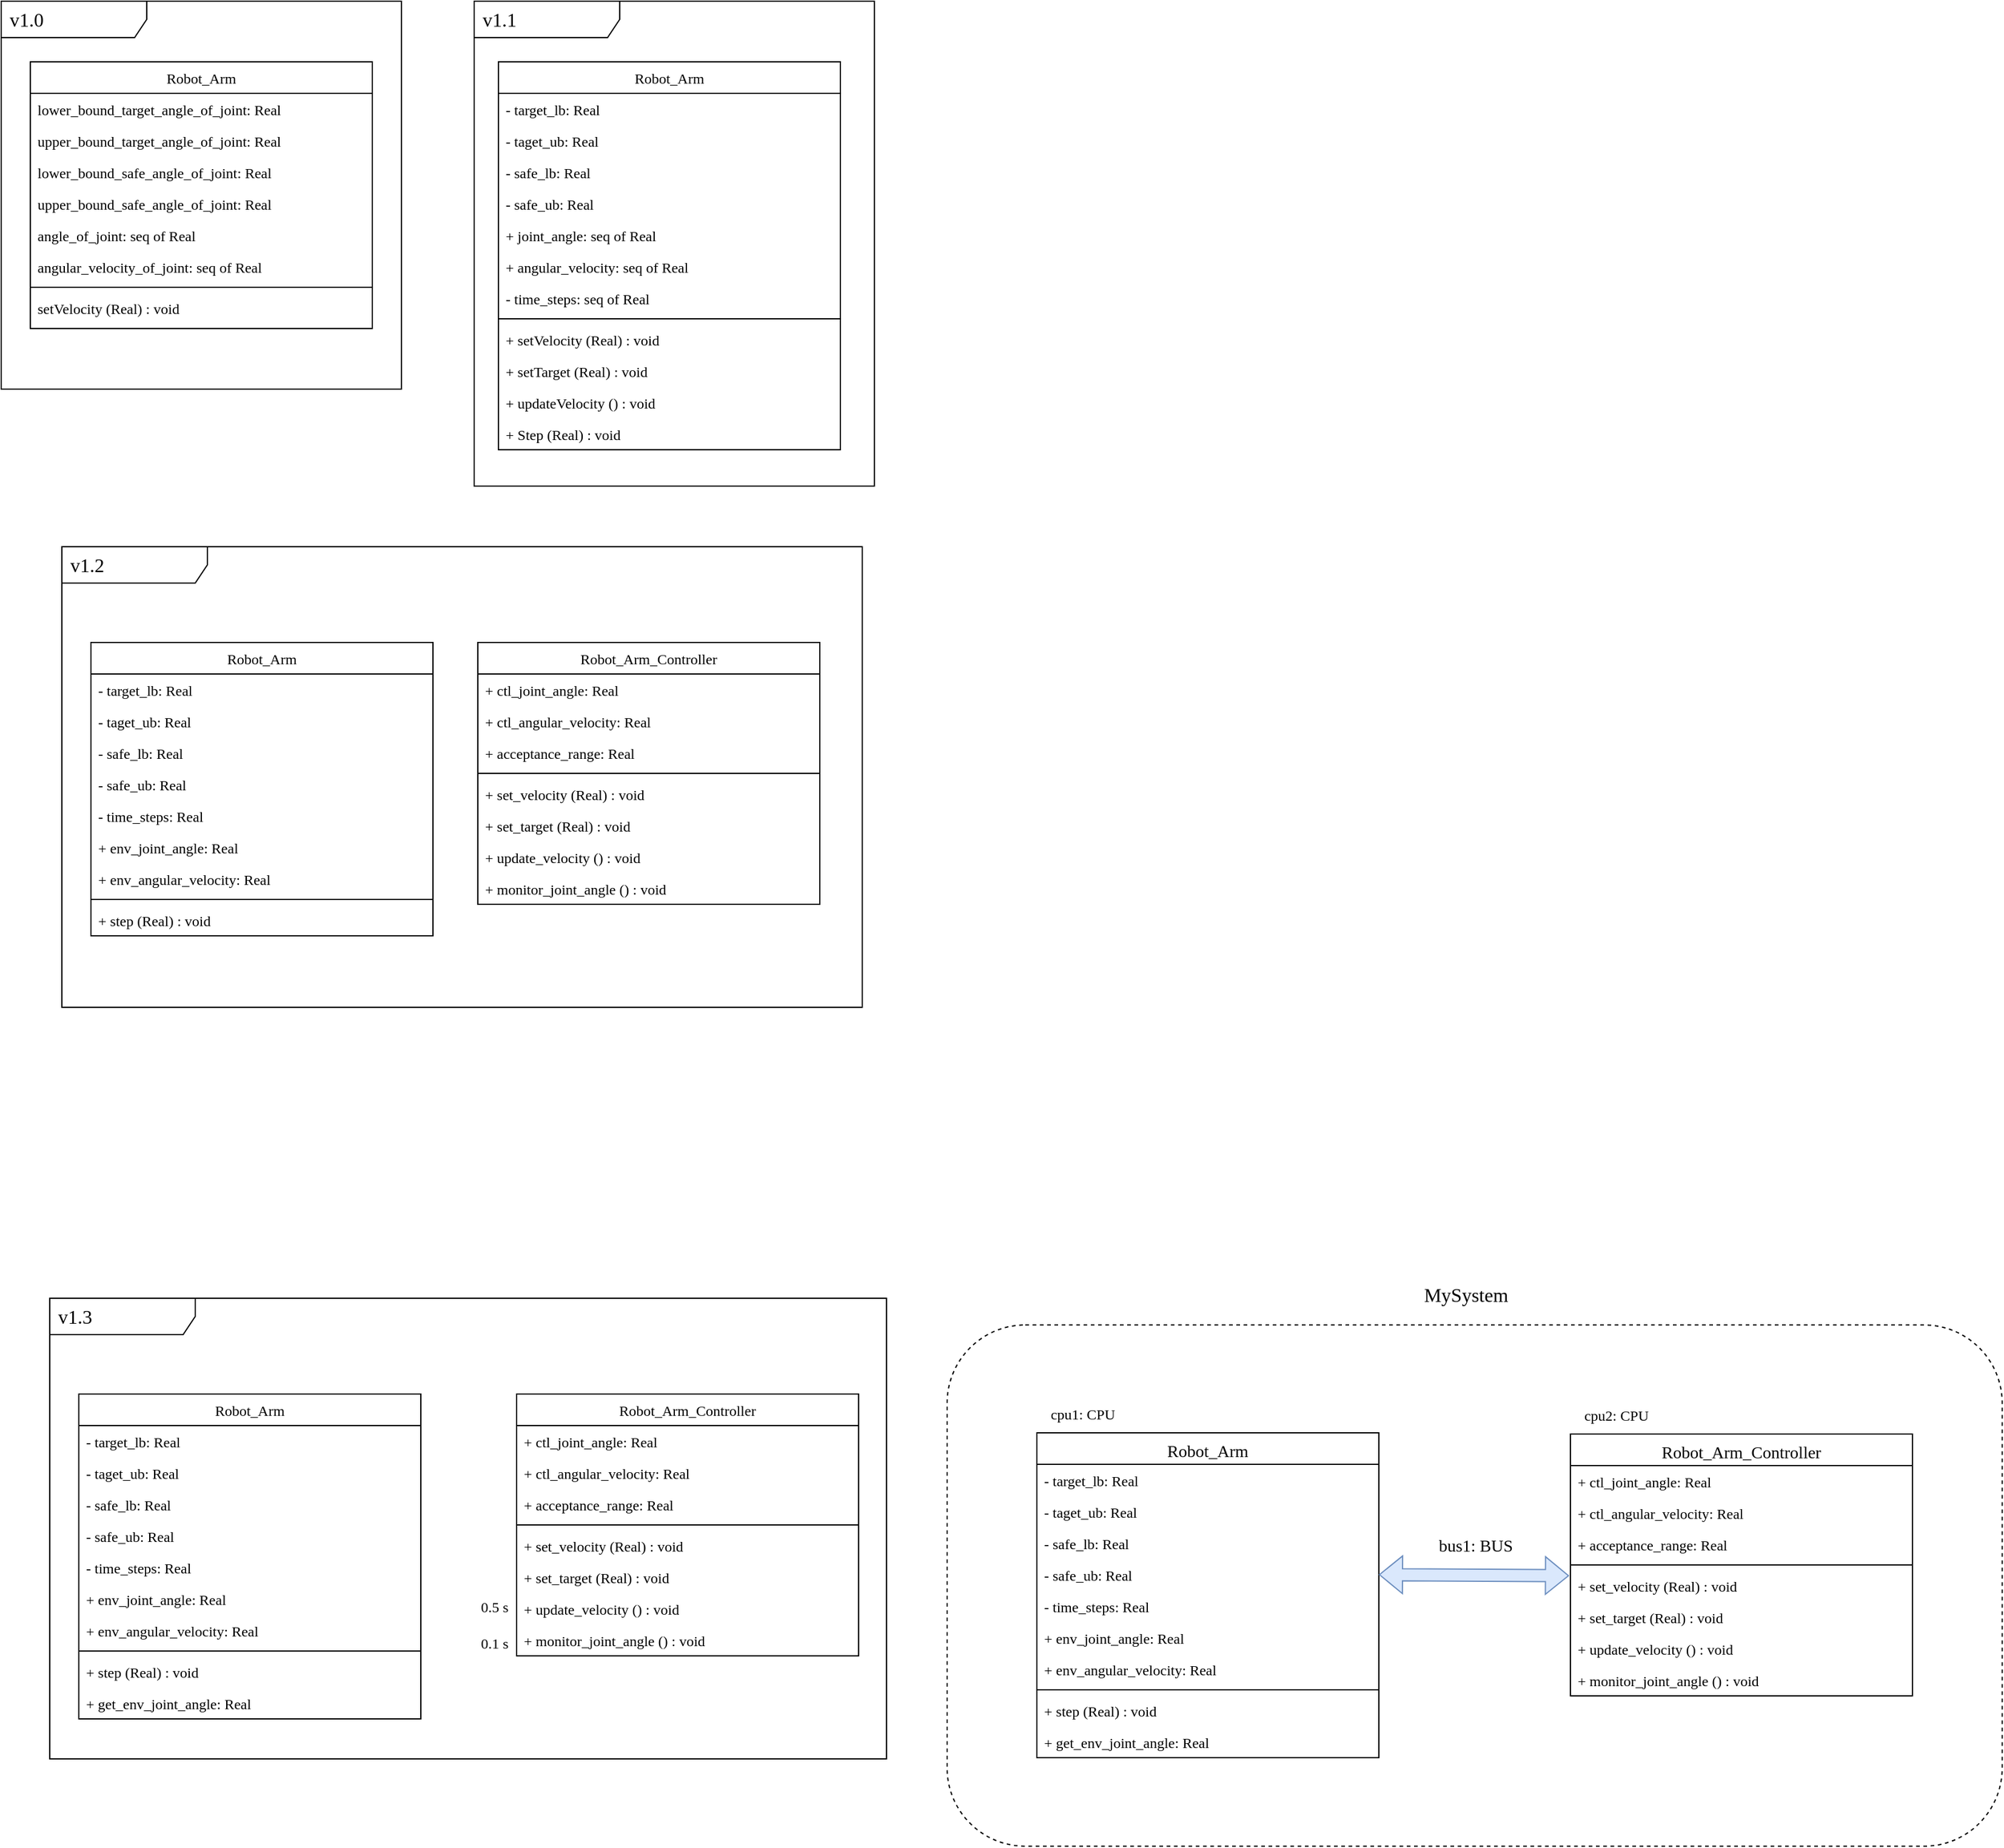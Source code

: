 <mxfile version="20.8.16" type="device"><diagram id="C5RBs43oDa-KdzZeNtuy" name="Page-1"><mxGraphModel dx="183" dy="691" grid="1" gridSize="10" guides="1" tooltips="1" connect="1" arrows="1" fold="1" page="1" pageScale="1" pageWidth="827" pageHeight="1169" math="0" shadow="0"><root><mxCell id="WIyWlLk6GJQsqaUBKTNV-0"/><mxCell id="WIyWlLk6GJQsqaUBKTNV-1" parent="WIyWlLk6GJQsqaUBKTNV-0"/><mxCell id="c0bst2LeJYolUk8y8Gml-44" value="" style="rounded=1;whiteSpace=wrap;html=1;fontFamily=Palatino Linotype;fontSize=14;dashed=1;fillColor=none;" parent="WIyWlLk6GJQsqaUBKTNV-1" vertex="1"><mxGeometry x="1640" y="1222" width="870" height="430" as="geometry"/></mxCell><mxCell id="RElx9caalktcFyC_VePA-46" value="v1.0" style="shape=umlFrame;whiteSpace=wrap;html=1;width=120;height=30;boundedLbl=1;verticalAlign=middle;align=left;spacingLeft=5;fontFamily=Palatino Linotype;fontSize=16;" parent="WIyWlLk6GJQsqaUBKTNV-1" vertex="1"><mxGeometry x="860" y="130" width="330" height="320" as="geometry"/></mxCell><mxCell id="zkfFHV4jXpPFQw0GAbJ--17" value="Robot_Arm" style="swimlane;fontStyle=0;align=center;verticalAlign=top;childLayout=stackLayout;horizontal=1;startSize=26;horizontalStack=0;resizeParent=1;resizeLast=0;collapsible=1;marginBottom=0;rounded=0;shadow=0;strokeWidth=1;fontFamily=Palatino Linotype;" parent="WIyWlLk6GJQsqaUBKTNV-1" vertex="1"><mxGeometry x="884" y="180" width="282" height="220" as="geometry"><mxRectangle x="550" y="140" width="160" height="26" as="alternateBounds"/></mxGeometry></mxCell><mxCell id="zkfFHV4jXpPFQw0GAbJ--18" value="lower_bound_target_angle_of_joint: Real" style="text;align=left;verticalAlign=top;spacingLeft=4;spacingRight=4;overflow=hidden;rotatable=0;points=[[0,0.5],[1,0.5]];portConstraint=eastwest;fontFamily=Palatino Linotype;" parent="zkfFHV4jXpPFQw0GAbJ--17" vertex="1"><mxGeometry y="26" width="282" height="26" as="geometry"/></mxCell><mxCell id="zkfFHV4jXpPFQw0GAbJ--19" value="upper_bound_target_angle_of_joint: Real" style="text;align=left;verticalAlign=top;spacingLeft=4;spacingRight=4;overflow=hidden;rotatable=0;points=[[0,0.5],[1,0.5]];portConstraint=eastwest;rounded=0;shadow=0;html=0;fontFamily=Palatino Linotype;" parent="zkfFHV4jXpPFQw0GAbJ--17" vertex="1"><mxGeometry y="52" width="282" height="26" as="geometry"/></mxCell><mxCell id="zkfFHV4jXpPFQw0GAbJ--20" value="lower_bound_safe_angle_of_joint: Real" style="text;align=left;verticalAlign=top;spacingLeft=4;spacingRight=4;overflow=hidden;rotatable=0;points=[[0,0.5],[1,0.5]];portConstraint=eastwest;rounded=0;shadow=0;html=0;fontFamily=Palatino Linotype;" parent="zkfFHV4jXpPFQw0GAbJ--17" vertex="1"><mxGeometry y="78" width="282" height="26" as="geometry"/></mxCell><mxCell id="zkfFHV4jXpPFQw0GAbJ--21" value="upper_bound_safe_angle_of_joint: Real" style="text;align=left;verticalAlign=top;spacingLeft=4;spacingRight=4;overflow=hidden;rotatable=0;points=[[0,0.5],[1,0.5]];portConstraint=eastwest;rounded=0;shadow=0;html=0;fontFamily=Palatino Linotype;" parent="zkfFHV4jXpPFQw0GAbJ--17" vertex="1"><mxGeometry y="104" width="282" height="26" as="geometry"/></mxCell><mxCell id="zkfFHV4jXpPFQw0GAbJ--25" value="angle_of_joint: seq of Real" style="text;align=left;verticalAlign=top;spacingLeft=4;spacingRight=4;overflow=hidden;rotatable=0;points=[[0,0.5],[1,0.5]];portConstraint=eastwest;fontFamily=Palatino Linotype;" parent="zkfFHV4jXpPFQw0GAbJ--17" vertex="1"><mxGeometry y="130" width="282" height="26" as="geometry"/></mxCell><mxCell id="zkfFHV4jXpPFQw0GAbJ--24" value="angular_velocity_of_joint: seq of Real" style="text;align=left;verticalAlign=top;spacingLeft=4;spacingRight=4;overflow=hidden;rotatable=0;points=[[0,0.5],[1,0.5]];portConstraint=eastwest;fontFamily=Palatino Linotype;" parent="zkfFHV4jXpPFQw0GAbJ--17" vertex="1"><mxGeometry y="156" width="282" height="26" as="geometry"/></mxCell><mxCell id="zkfFHV4jXpPFQw0GAbJ--23" value="" style="line;html=1;strokeWidth=1;align=left;verticalAlign=middle;spacingTop=-1;spacingLeft=3;spacingRight=3;rotatable=0;labelPosition=right;points=[];portConstraint=eastwest;fontFamily=Palatino Linotype;" parent="zkfFHV4jXpPFQw0GAbJ--17" vertex="1"><mxGeometry y="182" width="282" height="8" as="geometry"/></mxCell><mxCell id="ZaCipQbm4Dc7odF6x-sY-4" value="setVelocity (Real) : void" style="text;align=left;verticalAlign=top;spacingLeft=4;spacingRight=4;overflow=hidden;rotatable=0;points=[[0,0.5],[1,0.5]];portConstraint=eastwest;fontFamily=Palatino Linotype;" parent="zkfFHV4jXpPFQw0GAbJ--17" vertex="1"><mxGeometry y="190" width="282" height="26" as="geometry"/></mxCell><mxCell id="RElx9caalktcFyC_VePA-1" value="Robot_Arm" style="swimlane;fontStyle=0;align=center;verticalAlign=top;childLayout=stackLayout;horizontal=1;startSize=26;horizontalStack=0;resizeParent=1;resizeLast=0;collapsible=1;marginBottom=0;rounded=0;shadow=0;strokeWidth=1;fontFamily=Palatino Linotype;" parent="WIyWlLk6GJQsqaUBKTNV-1" vertex="1"><mxGeometry x="1270" y="180" width="282" height="320" as="geometry"><mxRectangle x="550" y="140" width="160" height="26" as="alternateBounds"/></mxGeometry></mxCell><mxCell id="RElx9caalktcFyC_VePA-2" value="- target_lb: Real" style="text;align=left;verticalAlign=top;spacingLeft=4;spacingRight=4;overflow=hidden;rotatable=0;points=[[0,0.5],[1,0.5]];portConstraint=eastwest;fontFamily=Palatino Linotype;" parent="RElx9caalktcFyC_VePA-1" vertex="1"><mxGeometry y="26" width="282" height="26" as="geometry"/></mxCell><mxCell id="RElx9caalktcFyC_VePA-3" value="- taget_ub: Real" style="text;align=left;verticalAlign=top;spacingLeft=4;spacingRight=4;overflow=hidden;rotatable=0;points=[[0,0.5],[1,0.5]];portConstraint=eastwest;rounded=0;shadow=0;html=0;fontFamily=Palatino Linotype;" parent="RElx9caalktcFyC_VePA-1" vertex="1"><mxGeometry y="52" width="282" height="26" as="geometry"/></mxCell><mxCell id="RElx9caalktcFyC_VePA-4" value="- safe_lb: Real" style="text;align=left;verticalAlign=top;spacingLeft=4;spacingRight=4;overflow=hidden;rotatable=0;points=[[0,0.5],[1,0.5]];portConstraint=eastwest;rounded=0;shadow=0;html=0;fontFamily=Palatino Linotype;" parent="RElx9caalktcFyC_VePA-1" vertex="1"><mxGeometry y="78" width="282" height="26" as="geometry"/></mxCell><mxCell id="RElx9caalktcFyC_VePA-5" value="- safe_ub: Real" style="text;align=left;verticalAlign=top;spacingLeft=4;spacingRight=4;overflow=hidden;rotatable=0;points=[[0,0.5],[1,0.5]];portConstraint=eastwest;rounded=0;shadow=0;html=0;fontFamily=Palatino Linotype;" parent="RElx9caalktcFyC_VePA-1" vertex="1"><mxGeometry y="104" width="282" height="26" as="geometry"/></mxCell><mxCell id="RElx9caalktcFyC_VePA-6" value="+ joint_angle: seq of Real" style="text;align=left;verticalAlign=top;spacingLeft=4;spacingRight=4;overflow=hidden;rotatable=0;points=[[0,0.5],[1,0.5]];portConstraint=eastwest;fontFamily=Palatino Linotype;" parent="RElx9caalktcFyC_VePA-1" vertex="1"><mxGeometry y="130" width="282" height="26" as="geometry"/></mxCell><mxCell id="RElx9caalktcFyC_VePA-7" value="+ angular_velocity: seq of Real" style="text;align=left;verticalAlign=top;spacingLeft=4;spacingRight=4;overflow=hidden;rotatable=0;points=[[0,0.5],[1,0.5]];portConstraint=eastwest;fontFamily=Palatino Linotype;" parent="RElx9caalktcFyC_VePA-1" vertex="1"><mxGeometry y="156" width="282" height="26" as="geometry"/></mxCell><mxCell id="RElx9caalktcFyC_VePA-10" value="- time_steps: seq of Real" style="text;align=left;verticalAlign=top;spacingLeft=4;spacingRight=4;overflow=hidden;rotatable=0;points=[[0,0.5],[1,0.5]];portConstraint=eastwest;fontFamily=Palatino Linotype;" parent="RElx9caalktcFyC_VePA-1" vertex="1"><mxGeometry y="182" width="282" height="26" as="geometry"/></mxCell><mxCell id="RElx9caalktcFyC_VePA-8" value="" style="line;html=1;strokeWidth=1;align=left;verticalAlign=middle;spacingTop=-1;spacingLeft=3;spacingRight=3;rotatable=0;labelPosition=right;points=[];portConstraint=eastwest;fontFamily=Palatino Linotype;" parent="RElx9caalktcFyC_VePA-1" vertex="1"><mxGeometry y="208" width="282" height="8" as="geometry"/></mxCell><mxCell id="RElx9caalktcFyC_VePA-9" value="+ setVelocity (Real) : void" style="text;align=left;verticalAlign=top;spacingLeft=4;spacingRight=4;overflow=hidden;rotatable=0;points=[[0,0.5],[1,0.5]];portConstraint=eastwest;fontFamily=Palatino Linotype;" parent="RElx9caalktcFyC_VePA-1" vertex="1"><mxGeometry y="216" width="282" height="26" as="geometry"/></mxCell><mxCell id="RElx9caalktcFyC_VePA-14" value="+ setTarget (Real) : void" style="text;align=left;verticalAlign=top;spacingLeft=4;spacingRight=4;overflow=hidden;rotatable=0;points=[[0,0.5],[1,0.5]];portConstraint=eastwest;fontFamily=Palatino Linotype;" parent="RElx9caalktcFyC_VePA-1" vertex="1"><mxGeometry y="242" width="282" height="26" as="geometry"/></mxCell><mxCell id="RElx9caalktcFyC_VePA-15" value="+ updateVelocity () : void" style="text;align=left;verticalAlign=top;spacingLeft=4;spacingRight=4;overflow=hidden;rotatable=0;points=[[0,0.5],[1,0.5]];portConstraint=eastwest;fontFamily=Palatino Linotype;" parent="RElx9caalktcFyC_VePA-1" vertex="1"><mxGeometry y="268" width="282" height="26" as="geometry"/></mxCell><mxCell id="RElx9caalktcFyC_VePA-16" value="+ Step (Real) : void" style="text;align=left;verticalAlign=top;spacingLeft=4;spacingRight=4;overflow=hidden;rotatable=0;points=[[0,0.5],[1,0.5]];portConstraint=eastwest;fontFamily=Palatino Linotype;" parent="RElx9caalktcFyC_VePA-1" vertex="1"><mxGeometry y="294" width="282" height="26" as="geometry"/></mxCell><mxCell id="RElx9caalktcFyC_VePA-47" value="v1.1" style="shape=umlFrame;whiteSpace=wrap;html=1;width=120;height=30;boundedLbl=1;verticalAlign=middle;align=left;spacingLeft=5;fontFamily=Palatino Linotype;fontSize=16;" parent="WIyWlLk6GJQsqaUBKTNV-1" vertex="1"><mxGeometry x="1250" y="130" width="330" height="400" as="geometry"/></mxCell><mxCell id="iP-QtjznAdAB7sDWkqHv-0" value="v1.2" style="shape=umlFrame;whiteSpace=wrap;html=1;width=120;height=30;boundedLbl=1;verticalAlign=middle;align=left;spacingLeft=5;fontFamily=Palatino Linotype;fontSize=16;" parent="WIyWlLk6GJQsqaUBKTNV-1" vertex="1"><mxGeometry x="910" y="580" width="660" height="380" as="geometry"/></mxCell><mxCell id="iP-QtjznAdAB7sDWkqHv-1" value="Robot_Arm" style="swimlane;fontStyle=0;align=center;verticalAlign=top;childLayout=stackLayout;horizontal=1;startSize=26;horizontalStack=0;resizeParent=1;resizeLast=0;collapsible=1;marginBottom=0;rounded=0;shadow=0;strokeWidth=1;fontFamily=Palatino Linotype;" parent="WIyWlLk6GJQsqaUBKTNV-1" vertex="1"><mxGeometry x="934" y="659" width="282" height="242" as="geometry"><mxRectangle x="550" y="140" width="160" height="26" as="alternateBounds"/></mxGeometry></mxCell><mxCell id="iP-QtjznAdAB7sDWkqHv-2" value="- target_lb: Real" style="text;align=left;verticalAlign=top;spacingLeft=4;spacingRight=4;overflow=hidden;rotatable=0;points=[[0,0.5],[1,0.5]];portConstraint=eastwest;fontFamily=Palatino Linotype;" parent="iP-QtjznAdAB7sDWkqHv-1" vertex="1"><mxGeometry y="26" width="282" height="26" as="geometry"/></mxCell><mxCell id="iP-QtjznAdAB7sDWkqHv-3" value="- taget_ub: Real" style="text;align=left;verticalAlign=top;spacingLeft=4;spacingRight=4;overflow=hidden;rotatable=0;points=[[0,0.5],[1,0.5]];portConstraint=eastwest;rounded=0;shadow=0;html=0;fontFamily=Palatino Linotype;" parent="iP-QtjznAdAB7sDWkqHv-1" vertex="1"><mxGeometry y="52" width="282" height="26" as="geometry"/></mxCell><mxCell id="iP-QtjznAdAB7sDWkqHv-4" value="- safe_lb: Real" style="text;align=left;verticalAlign=top;spacingLeft=4;spacingRight=4;overflow=hidden;rotatable=0;points=[[0,0.5],[1,0.5]];portConstraint=eastwest;rounded=0;shadow=0;html=0;fontFamily=Palatino Linotype;" parent="iP-QtjznAdAB7sDWkqHv-1" vertex="1"><mxGeometry y="78" width="282" height="26" as="geometry"/></mxCell><mxCell id="iP-QtjznAdAB7sDWkqHv-5" value="- safe_ub: Real" style="text;align=left;verticalAlign=top;spacingLeft=4;spacingRight=4;overflow=hidden;rotatable=0;points=[[0,0.5],[1,0.5]];portConstraint=eastwest;rounded=0;shadow=0;html=0;fontFamily=Palatino Linotype;" parent="iP-QtjznAdAB7sDWkqHv-1" vertex="1"><mxGeometry y="104" width="282" height="26" as="geometry"/></mxCell><mxCell id="iP-QtjznAdAB7sDWkqHv-6" value="- time_steps: Real" style="text;align=left;verticalAlign=top;spacingLeft=4;spacingRight=4;overflow=hidden;rotatable=0;points=[[0,0.5],[1,0.5]];portConstraint=eastwest;fontFamily=Palatino Linotype;" parent="iP-QtjznAdAB7sDWkqHv-1" vertex="1"><mxGeometry y="130" width="282" height="26" as="geometry"/></mxCell><mxCell id="iP-QtjznAdAB7sDWkqHv-7" value="+ env_joint_angle: Real" style="text;align=left;verticalAlign=top;spacingLeft=4;spacingRight=4;overflow=hidden;rotatable=0;points=[[0,0.5],[1,0.5]];portConstraint=eastwest;fontFamily=Palatino Linotype;" parent="iP-QtjznAdAB7sDWkqHv-1" vertex="1"><mxGeometry y="156" width="282" height="26" as="geometry"/></mxCell><mxCell id="iP-QtjznAdAB7sDWkqHv-8" value="+ env_angular_velocity: Real" style="text;align=left;verticalAlign=top;spacingLeft=4;spacingRight=4;overflow=hidden;rotatable=0;points=[[0,0.5],[1,0.5]];portConstraint=eastwest;fontFamily=Palatino Linotype;" parent="iP-QtjznAdAB7sDWkqHv-1" vertex="1"><mxGeometry y="182" width="282" height="26" as="geometry"/></mxCell><mxCell id="iP-QtjznAdAB7sDWkqHv-9" value="" style="line;html=1;strokeWidth=1;align=left;verticalAlign=middle;spacingTop=-1;spacingLeft=3;spacingRight=3;rotatable=0;labelPosition=right;points=[];portConstraint=eastwest;fontFamily=Palatino Linotype;" parent="iP-QtjznAdAB7sDWkqHv-1" vertex="1"><mxGeometry y="208" width="282" height="8" as="geometry"/></mxCell><mxCell id="iP-QtjznAdAB7sDWkqHv-10" value="+ step (Real) : void" style="text;align=left;verticalAlign=top;spacingLeft=4;spacingRight=4;overflow=hidden;rotatable=0;points=[[0,0.5],[1,0.5]];portConstraint=eastwest;fontFamily=Palatino Linotype;" parent="iP-QtjznAdAB7sDWkqHv-1" vertex="1"><mxGeometry y="216" width="282" height="26" as="geometry"/></mxCell><mxCell id="iP-QtjznAdAB7sDWkqHv-11" value="Robot_Arm_Controller" style="swimlane;fontStyle=0;align=center;verticalAlign=top;childLayout=stackLayout;horizontal=1;startSize=26;horizontalStack=0;resizeParent=1;resizeLast=0;collapsible=1;marginBottom=0;rounded=0;shadow=0;strokeWidth=1;fontFamily=Palatino Linotype;" parent="WIyWlLk6GJQsqaUBKTNV-1" vertex="1"><mxGeometry x="1253" y="659" width="282" height="216" as="geometry"><mxRectangle x="550" y="140" width="160" height="26" as="alternateBounds"/></mxGeometry></mxCell><mxCell id="iP-QtjznAdAB7sDWkqHv-12" value="+ ctl_joint_angle: Real" style="text;align=left;verticalAlign=top;spacingLeft=4;spacingRight=4;overflow=hidden;rotatable=0;points=[[0,0.5],[1,0.5]];portConstraint=eastwest;fontFamily=Palatino Linotype;" parent="iP-QtjznAdAB7sDWkqHv-11" vertex="1"><mxGeometry y="26" width="282" height="26" as="geometry"/></mxCell><mxCell id="iP-QtjznAdAB7sDWkqHv-13" value="+ ctl_angular_velocity: Real" style="text;align=left;verticalAlign=top;spacingLeft=4;spacingRight=4;overflow=hidden;rotatable=0;points=[[0,0.5],[1,0.5]];portConstraint=eastwest;fontFamily=Palatino Linotype;" parent="iP-QtjznAdAB7sDWkqHv-11" vertex="1"><mxGeometry y="52" width="282" height="26" as="geometry"/></mxCell><mxCell id="iP-QtjznAdAB7sDWkqHv-19" value="+ acceptance_range: Real" style="text;align=left;verticalAlign=top;spacingLeft=4;spacingRight=4;overflow=hidden;rotatable=0;points=[[0,0.5],[1,0.5]];portConstraint=eastwest;fontFamily=Palatino Linotype;" parent="iP-QtjznAdAB7sDWkqHv-11" vertex="1"><mxGeometry y="78" width="282" height="26" as="geometry"/></mxCell><mxCell id="iP-QtjznAdAB7sDWkqHv-14" value="" style="line;html=1;strokeWidth=1;align=left;verticalAlign=middle;spacingTop=-1;spacingLeft=3;spacingRight=3;rotatable=0;labelPosition=right;points=[];portConstraint=eastwest;fontFamily=Palatino Linotype;" parent="iP-QtjznAdAB7sDWkqHv-11" vertex="1"><mxGeometry y="104" width="282" height="8" as="geometry"/></mxCell><mxCell id="iP-QtjznAdAB7sDWkqHv-15" value="+ set_velocity (Real) : void" style="text;align=left;verticalAlign=top;spacingLeft=4;spacingRight=4;overflow=hidden;rotatable=0;points=[[0,0.5],[1,0.5]];portConstraint=eastwest;fontFamily=Palatino Linotype;" parent="iP-QtjznAdAB7sDWkqHv-11" vertex="1"><mxGeometry y="112" width="282" height="26" as="geometry"/></mxCell><mxCell id="iP-QtjznAdAB7sDWkqHv-16" value="+ set_target (Real) : void" style="text;align=left;verticalAlign=top;spacingLeft=4;spacingRight=4;overflow=hidden;rotatable=0;points=[[0,0.5],[1,0.5]];portConstraint=eastwest;fontFamily=Palatino Linotype;" parent="iP-QtjznAdAB7sDWkqHv-11" vertex="1"><mxGeometry y="138" width="282" height="26" as="geometry"/></mxCell><mxCell id="iP-QtjznAdAB7sDWkqHv-17" value="+ update_velocity () : void" style="text;align=left;verticalAlign=top;spacingLeft=4;spacingRight=4;overflow=hidden;rotatable=0;points=[[0,0.5],[1,0.5]];portConstraint=eastwest;fontFamily=Palatino Linotype;" parent="iP-QtjznAdAB7sDWkqHv-11" vertex="1"><mxGeometry y="164" width="282" height="26" as="geometry"/></mxCell><mxCell id="iP-QtjznAdAB7sDWkqHv-18" value="+ monitor_joint_angle () : void" style="text;align=left;verticalAlign=top;spacingLeft=4;spacingRight=4;overflow=hidden;rotatable=0;points=[[0,0.5],[1,0.5]];portConstraint=eastwest;fontFamily=Palatino Linotype;" parent="iP-QtjznAdAB7sDWkqHv-11" vertex="1"><mxGeometry y="190" width="282" height="26" as="geometry"/></mxCell><mxCell id="c0bst2LeJYolUk8y8Gml-0" value="v1.3" style="shape=umlFrame;whiteSpace=wrap;html=1;width=120;height=30;boundedLbl=1;verticalAlign=middle;align=left;spacingLeft=5;fontFamily=Palatino Linotype;fontSize=16;" parent="WIyWlLk6GJQsqaUBKTNV-1" vertex="1"><mxGeometry x="900" y="1200" width="690" height="380" as="geometry"/></mxCell><mxCell id="c0bst2LeJYolUk8y8Gml-1" value="Robot_Arm" style="swimlane;fontStyle=0;align=center;verticalAlign=top;childLayout=stackLayout;horizontal=1;startSize=26;horizontalStack=0;resizeParent=1;resizeLast=0;collapsible=1;marginBottom=0;rounded=0;shadow=0;strokeWidth=1;fontFamily=Palatino Linotype;" parent="WIyWlLk6GJQsqaUBKTNV-1" vertex="1"><mxGeometry x="924" y="1279" width="282" height="268" as="geometry"><mxRectangle x="550" y="140" width="160" height="26" as="alternateBounds"/></mxGeometry></mxCell><mxCell id="c0bst2LeJYolUk8y8Gml-2" value="- target_lb: Real" style="text;align=left;verticalAlign=top;spacingLeft=4;spacingRight=4;overflow=hidden;rotatable=0;points=[[0,0.5],[1,0.5]];portConstraint=eastwest;fontFamily=Palatino Linotype;" parent="c0bst2LeJYolUk8y8Gml-1" vertex="1"><mxGeometry y="26" width="282" height="26" as="geometry"/></mxCell><mxCell id="c0bst2LeJYolUk8y8Gml-3" value="- taget_ub: Real" style="text;align=left;verticalAlign=top;spacingLeft=4;spacingRight=4;overflow=hidden;rotatable=0;points=[[0,0.5],[1,0.5]];portConstraint=eastwest;rounded=0;shadow=0;html=0;fontFamily=Palatino Linotype;" parent="c0bst2LeJYolUk8y8Gml-1" vertex="1"><mxGeometry y="52" width="282" height="26" as="geometry"/></mxCell><mxCell id="c0bst2LeJYolUk8y8Gml-4" value="- safe_lb: Real" style="text;align=left;verticalAlign=top;spacingLeft=4;spacingRight=4;overflow=hidden;rotatable=0;points=[[0,0.5],[1,0.5]];portConstraint=eastwest;rounded=0;shadow=0;html=0;fontFamily=Palatino Linotype;" parent="c0bst2LeJYolUk8y8Gml-1" vertex="1"><mxGeometry y="78" width="282" height="26" as="geometry"/></mxCell><mxCell id="c0bst2LeJYolUk8y8Gml-5" value="- safe_ub: Real" style="text;align=left;verticalAlign=top;spacingLeft=4;spacingRight=4;overflow=hidden;rotatable=0;points=[[0,0.5],[1,0.5]];portConstraint=eastwest;rounded=0;shadow=0;html=0;fontFamily=Palatino Linotype;" parent="c0bst2LeJYolUk8y8Gml-1" vertex="1"><mxGeometry y="104" width="282" height="26" as="geometry"/></mxCell><mxCell id="c0bst2LeJYolUk8y8Gml-6" value="- time_steps: Real" style="text;align=left;verticalAlign=top;spacingLeft=4;spacingRight=4;overflow=hidden;rotatable=0;points=[[0,0.5],[1,0.5]];portConstraint=eastwest;fontFamily=Palatino Linotype;" parent="c0bst2LeJYolUk8y8Gml-1" vertex="1"><mxGeometry y="130" width="282" height="26" as="geometry"/></mxCell><mxCell id="c0bst2LeJYolUk8y8Gml-7" value="+ env_joint_angle: Real" style="text;align=left;verticalAlign=top;spacingLeft=4;spacingRight=4;overflow=hidden;rotatable=0;points=[[0,0.5],[1,0.5]];portConstraint=eastwest;fontFamily=Palatino Linotype;" parent="c0bst2LeJYolUk8y8Gml-1" vertex="1"><mxGeometry y="156" width="282" height="26" as="geometry"/></mxCell><mxCell id="c0bst2LeJYolUk8y8Gml-8" value="+ env_angular_velocity: Real" style="text;align=left;verticalAlign=top;spacingLeft=4;spacingRight=4;overflow=hidden;rotatable=0;points=[[0,0.5],[1,0.5]];portConstraint=eastwest;fontFamily=Palatino Linotype;" parent="c0bst2LeJYolUk8y8Gml-1" vertex="1"><mxGeometry y="182" width="282" height="26" as="geometry"/></mxCell><mxCell id="c0bst2LeJYolUk8y8Gml-9" value="" style="line;html=1;strokeWidth=1;align=left;verticalAlign=middle;spacingTop=-1;spacingLeft=3;spacingRight=3;rotatable=0;labelPosition=right;points=[];portConstraint=eastwest;fontFamily=Palatino Linotype;" parent="c0bst2LeJYolUk8y8Gml-1" vertex="1"><mxGeometry y="208" width="282" height="8" as="geometry"/></mxCell><mxCell id="c0bst2LeJYolUk8y8Gml-10" value="+ step (Real) : void" style="text;align=left;verticalAlign=top;spacingLeft=4;spacingRight=4;overflow=hidden;rotatable=0;points=[[0,0.5],[1,0.5]];portConstraint=eastwest;fontFamily=Palatino Linotype;" parent="c0bst2LeJYolUk8y8Gml-1" vertex="1"><mxGeometry y="216" width="282" height="26" as="geometry"/></mxCell><mxCell id="c0bst2LeJYolUk8y8Gml-20" value="+ get_env_joint_angle: Real" style="text;align=left;verticalAlign=top;spacingLeft=4;spacingRight=4;overflow=hidden;rotatable=0;points=[[0,0.5],[1,0.5]];portConstraint=eastwest;fontFamily=Palatino Linotype;" parent="c0bst2LeJYolUk8y8Gml-1" vertex="1"><mxGeometry y="242" width="282" height="26" as="geometry"/></mxCell><mxCell id="c0bst2LeJYolUk8y8Gml-45" value="" style="group" parent="WIyWlLk6GJQsqaUBKTNV-1" vertex="1" connectable="0"><mxGeometry x="2154" y="1282" width="282" height="246" as="geometry"/></mxCell><mxCell id="c0bst2LeJYolUk8y8Gml-33" value="Robot_Arm_Controller" style="swimlane;fontStyle=0;align=center;verticalAlign=top;childLayout=stackLayout;horizontal=1;startSize=26;horizontalStack=0;resizeParent=1;resizeLast=0;collapsible=1;marginBottom=0;rounded=0;shadow=0;strokeWidth=1;fontFamily=Palatino Linotype;fontSize=14;" parent="c0bst2LeJYolUk8y8Gml-45" vertex="1"><mxGeometry y="30" width="282" height="216" as="geometry"><mxRectangle x="550" y="140" width="160" height="26" as="alternateBounds"/></mxGeometry></mxCell><mxCell id="c0bst2LeJYolUk8y8Gml-34" value="+ ctl_joint_angle: Real" style="text;align=left;verticalAlign=top;spacingLeft=4;spacingRight=4;overflow=hidden;rotatable=0;points=[[0,0.5],[1,0.5]];portConstraint=eastwest;fontFamily=Palatino Linotype;" parent="c0bst2LeJYolUk8y8Gml-33" vertex="1"><mxGeometry y="26" width="282" height="26" as="geometry"/></mxCell><mxCell id="c0bst2LeJYolUk8y8Gml-35" value="+ ctl_angular_velocity: Real" style="text;align=left;verticalAlign=top;spacingLeft=4;spacingRight=4;overflow=hidden;rotatable=0;points=[[0,0.5],[1,0.5]];portConstraint=eastwest;fontFamily=Palatino Linotype;" parent="c0bst2LeJYolUk8y8Gml-33" vertex="1"><mxGeometry y="52" width="282" height="26" as="geometry"/></mxCell><mxCell id="c0bst2LeJYolUk8y8Gml-36" value="+ acceptance_range: Real" style="text;align=left;verticalAlign=top;spacingLeft=4;spacingRight=4;overflow=hidden;rotatable=0;points=[[0,0.5],[1,0.5]];portConstraint=eastwest;fontFamily=Palatino Linotype;" parent="c0bst2LeJYolUk8y8Gml-33" vertex="1"><mxGeometry y="78" width="282" height="26" as="geometry"/></mxCell><mxCell id="c0bst2LeJYolUk8y8Gml-37" value="" style="line;html=1;strokeWidth=1;align=left;verticalAlign=middle;spacingTop=-1;spacingLeft=3;spacingRight=3;rotatable=0;labelPosition=right;points=[];portConstraint=eastwest;fontFamily=Palatino Linotype;" parent="c0bst2LeJYolUk8y8Gml-33" vertex="1"><mxGeometry y="104" width="282" height="8" as="geometry"/></mxCell><mxCell id="c0bst2LeJYolUk8y8Gml-38" value="+ set_velocity (Real) : void" style="text;align=left;verticalAlign=top;spacingLeft=4;spacingRight=4;overflow=hidden;rotatable=0;points=[[0,0.5],[1,0.5]];portConstraint=eastwest;fontFamily=Palatino Linotype;" parent="c0bst2LeJYolUk8y8Gml-33" vertex="1"><mxGeometry y="112" width="282" height="26" as="geometry"/></mxCell><mxCell id="c0bst2LeJYolUk8y8Gml-39" value="+ set_target (Real) : void" style="text;align=left;verticalAlign=top;spacingLeft=4;spacingRight=4;overflow=hidden;rotatable=0;points=[[0,0.5],[1,0.5]];portConstraint=eastwest;fontFamily=Palatino Linotype;" parent="c0bst2LeJYolUk8y8Gml-33" vertex="1"><mxGeometry y="138" width="282" height="26" as="geometry"/></mxCell><mxCell id="c0bst2LeJYolUk8y8Gml-40" value="+ update_velocity () : void" style="text;align=left;verticalAlign=top;spacingLeft=4;spacingRight=4;overflow=hidden;rotatable=0;points=[[0,0.5],[1,0.5]];portConstraint=eastwest;fontFamily=Palatino Linotype;" parent="c0bst2LeJYolUk8y8Gml-33" vertex="1"><mxGeometry y="164" width="282" height="26" as="geometry"/></mxCell><mxCell id="c0bst2LeJYolUk8y8Gml-41" value="+ monitor_joint_angle () : void" style="text;align=left;verticalAlign=top;spacingLeft=4;spacingRight=4;overflow=hidden;rotatable=0;points=[[0,0.5],[1,0.5]];portConstraint=eastwest;fontFamily=Palatino Linotype;" parent="c0bst2LeJYolUk8y8Gml-33" vertex="1"><mxGeometry y="190" width="282" height="26" as="geometry"/></mxCell><mxCell id="c0bst2LeJYolUk8y8Gml-43" value="cpu2: CPU" style="text;html=1;strokeColor=none;fillColor=none;align=center;verticalAlign=middle;whiteSpace=wrap;rounded=0;fontFamily=Palatino Linotype;" parent="c0bst2LeJYolUk8y8Gml-45" vertex="1"><mxGeometry width="76" height="30" as="geometry"/></mxCell><mxCell id="c0bst2LeJYolUk8y8Gml-46" value="" style="group" parent="WIyWlLk6GJQsqaUBKTNV-1" vertex="1" connectable="0"><mxGeometry x="1714" y="1281" width="282" height="298" as="geometry"/></mxCell><mxCell id="c0bst2LeJYolUk8y8Gml-22" value="Robot_Arm" style="swimlane;fontStyle=0;align=center;verticalAlign=top;childLayout=stackLayout;horizontal=1;startSize=26;horizontalStack=0;resizeParent=1;resizeLast=0;collapsible=1;marginBottom=0;rounded=0;shadow=0;strokeWidth=1;fontFamily=Palatino Linotype;fontSize=14;" parent="c0bst2LeJYolUk8y8Gml-46" vertex="1"><mxGeometry y="30" width="282" height="268" as="geometry"><mxRectangle x="550" y="140" width="160" height="26" as="alternateBounds"/></mxGeometry></mxCell><mxCell id="c0bst2LeJYolUk8y8Gml-23" value="- target_lb: Real" style="text;align=left;verticalAlign=top;spacingLeft=4;spacingRight=4;overflow=hidden;rotatable=0;points=[[0,0.5],[1,0.5]];portConstraint=eastwest;fontFamily=Palatino Linotype;" parent="c0bst2LeJYolUk8y8Gml-22" vertex="1"><mxGeometry y="26" width="282" height="26" as="geometry"/></mxCell><mxCell id="c0bst2LeJYolUk8y8Gml-24" value="- taget_ub: Real" style="text;align=left;verticalAlign=top;spacingLeft=4;spacingRight=4;overflow=hidden;rotatable=0;points=[[0,0.5],[1,0.5]];portConstraint=eastwest;rounded=0;shadow=0;html=0;fontFamily=Palatino Linotype;" parent="c0bst2LeJYolUk8y8Gml-22" vertex="1"><mxGeometry y="52" width="282" height="26" as="geometry"/></mxCell><mxCell id="c0bst2LeJYolUk8y8Gml-25" value="- safe_lb: Real" style="text;align=left;verticalAlign=top;spacingLeft=4;spacingRight=4;overflow=hidden;rotatable=0;points=[[0,0.5],[1,0.5]];portConstraint=eastwest;rounded=0;shadow=0;html=0;fontFamily=Palatino Linotype;" parent="c0bst2LeJYolUk8y8Gml-22" vertex="1"><mxGeometry y="78" width="282" height="26" as="geometry"/></mxCell><mxCell id="c0bst2LeJYolUk8y8Gml-26" value="- safe_ub: Real" style="text;align=left;verticalAlign=top;spacingLeft=4;spacingRight=4;overflow=hidden;rotatable=0;points=[[0,0.5],[1,0.5]];portConstraint=eastwest;rounded=0;shadow=0;html=0;fontFamily=Palatino Linotype;" parent="c0bst2LeJYolUk8y8Gml-22" vertex="1"><mxGeometry y="104" width="282" height="26" as="geometry"/></mxCell><mxCell id="c0bst2LeJYolUk8y8Gml-27" value="- time_steps: Real" style="text;align=left;verticalAlign=top;spacingLeft=4;spacingRight=4;overflow=hidden;rotatable=0;points=[[0,0.5],[1,0.5]];portConstraint=eastwest;fontFamily=Palatino Linotype;" parent="c0bst2LeJYolUk8y8Gml-22" vertex="1"><mxGeometry y="130" width="282" height="26" as="geometry"/></mxCell><mxCell id="c0bst2LeJYolUk8y8Gml-28" value="+ env_joint_angle: Real" style="text;align=left;verticalAlign=top;spacingLeft=4;spacingRight=4;overflow=hidden;rotatable=0;points=[[0,0.5],[1,0.5]];portConstraint=eastwest;fontFamily=Palatino Linotype;" parent="c0bst2LeJYolUk8y8Gml-22" vertex="1"><mxGeometry y="156" width="282" height="26" as="geometry"/></mxCell><mxCell id="c0bst2LeJYolUk8y8Gml-29" value="+ env_angular_velocity: Real" style="text;align=left;verticalAlign=top;spacingLeft=4;spacingRight=4;overflow=hidden;rotatable=0;points=[[0,0.5],[1,0.5]];portConstraint=eastwest;fontFamily=Palatino Linotype;" parent="c0bst2LeJYolUk8y8Gml-22" vertex="1"><mxGeometry y="182" width="282" height="26" as="geometry"/></mxCell><mxCell id="c0bst2LeJYolUk8y8Gml-30" value="" style="line;html=1;strokeWidth=1;align=left;verticalAlign=middle;spacingTop=-1;spacingLeft=3;spacingRight=3;rotatable=0;labelPosition=right;points=[];portConstraint=eastwest;fontFamily=Palatino Linotype;" parent="c0bst2LeJYolUk8y8Gml-22" vertex="1"><mxGeometry y="208" width="282" height="8" as="geometry"/></mxCell><mxCell id="c0bst2LeJYolUk8y8Gml-31" value="+ step (Real) : void" style="text;align=left;verticalAlign=top;spacingLeft=4;spacingRight=4;overflow=hidden;rotatable=0;points=[[0,0.5],[1,0.5]];portConstraint=eastwest;fontFamily=Palatino Linotype;" parent="c0bst2LeJYolUk8y8Gml-22" vertex="1"><mxGeometry y="216" width="282" height="26" as="geometry"/></mxCell><mxCell id="c0bst2LeJYolUk8y8Gml-32" value="+ get_env_joint_angle: Real" style="text;align=left;verticalAlign=top;spacingLeft=4;spacingRight=4;overflow=hidden;rotatable=0;points=[[0,0.5],[1,0.5]];portConstraint=eastwest;fontFamily=Palatino Linotype;" parent="c0bst2LeJYolUk8y8Gml-22" vertex="1"><mxGeometry y="242" width="282" height="26" as="geometry"/></mxCell><mxCell id="c0bst2LeJYolUk8y8Gml-42" value="cpu1: CPU" style="text;html=1;strokeColor=none;fillColor=none;align=center;verticalAlign=middle;whiteSpace=wrap;rounded=0;fontFamily=Palatino Linotype;" parent="c0bst2LeJYolUk8y8Gml-46" vertex="1"><mxGeometry width="76" height="30" as="geometry"/></mxCell><mxCell id="c0bst2LeJYolUk8y8Gml-47" value="" style="shape=flexArrow;endArrow=classic;startArrow=classic;html=1;rounded=0;fontFamily=Palatino Linotype;fontSize=14;exitX=1;exitY=0.5;exitDx=0;exitDy=0;entryX=-0.004;entryY=0.186;entryDx=0;entryDy=0;entryPerimeter=0;fillColor=#dae8fc;strokeColor=#6c8ebf;" parent="WIyWlLk6GJQsqaUBKTNV-1" source="c0bst2LeJYolUk8y8Gml-26" target="c0bst2LeJYolUk8y8Gml-38" edge="1"><mxGeometry width="100" height="100" relative="1" as="geometry"><mxPoint x="2020" y="1425" as="sourcePoint"/><mxPoint x="2130" y="1445" as="targetPoint"/></mxGeometry></mxCell><mxCell id="c0bst2LeJYolUk8y8Gml-48" value="bus1: BUS" style="text;html=1;strokeColor=none;fillColor=none;align=center;verticalAlign=middle;whiteSpace=wrap;rounded=0;fontSize=14;fontFamily=Palatino Linotype;" parent="WIyWlLk6GJQsqaUBKTNV-1" vertex="1"><mxGeometry x="2031" y="1390" width="90" height="30" as="geometry"/></mxCell><mxCell id="c0bst2LeJYolUk8y8Gml-50" value="MySystem" style="text;html=1;strokeColor=none;fillColor=none;align=center;verticalAlign=middle;whiteSpace=wrap;rounded=0;fontSize=16;fontFamily=Palatino Linotype;fontStyle=0" parent="WIyWlLk6GJQsqaUBKTNV-1" vertex="1"><mxGeometry x="2038" y="1182" width="60" height="30" as="geometry"/></mxCell><mxCell id="9corIHvuEbh--ZiLabQ0-3" value="" style="group" vertex="1" connectable="0" parent="WIyWlLk6GJQsqaUBKTNV-1"><mxGeometry x="1237" y="1279" width="330" height="221" as="geometry"/></mxCell><mxCell id="c0bst2LeJYolUk8y8Gml-11" value="Robot_Arm_Controller" style="swimlane;fontStyle=0;align=center;verticalAlign=top;childLayout=stackLayout;horizontal=1;startSize=26;horizontalStack=0;resizeParent=1;resizeLast=0;collapsible=1;marginBottom=0;rounded=0;shadow=0;strokeWidth=1;fontFamily=Palatino Linotype;" parent="9corIHvuEbh--ZiLabQ0-3" vertex="1"><mxGeometry x="48" width="282" height="216" as="geometry"><mxRectangle x="550" y="140" width="160" height="26" as="alternateBounds"/></mxGeometry></mxCell><mxCell id="c0bst2LeJYolUk8y8Gml-12" value="+ ctl_joint_angle: Real" style="text;align=left;verticalAlign=top;spacingLeft=4;spacingRight=4;overflow=hidden;rotatable=0;points=[[0,0.5],[1,0.5]];portConstraint=eastwest;fontFamily=Palatino Linotype;" parent="c0bst2LeJYolUk8y8Gml-11" vertex="1"><mxGeometry y="26" width="282" height="26" as="geometry"/></mxCell><mxCell id="c0bst2LeJYolUk8y8Gml-13" value="+ ctl_angular_velocity: Real" style="text;align=left;verticalAlign=top;spacingLeft=4;spacingRight=4;overflow=hidden;rotatable=0;points=[[0,0.5],[1,0.5]];portConstraint=eastwest;fontFamily=Palatino Linotype;" parent="c0bst2LeJYolUk8y8Gml-11" vertex="1"><mxGeometry y="52" width="282" height="26" as="geometry"/></mxCell><mxCell id="c0bst2LeJYolUk8y8Gml-14" value="+ acceptance_range: Real" style="text;align=left;verticalAlign=top;spacingLeft=4;spacingRight=4;overflow=hidden;rotatable=0;points=[[0,0.5],[1,0.5]];portConstraint=eastwest;fontFamily=Palatino Linotype;" parent="c0bst2LeJYolUk8y8Gml-11" vertex="1"><mxGeometry y="78" width="282" height="26" as="geometry"/></mxCell><mxCell id="c0bst2LeJYolUk8y8Gml-15" value="" style="line;html=1;strokeWidth=1;align=left;verticalAlign=middle;spacingTop=-1;spacingLeft=3;spacingRight=3;rotatable=0;labelPosition=right;points=[];portConstraint=eastwest;fontFamily=Palatino Linotype;" parent="c0bst2LeJYolUk8y8Gml-11" vertex="1"><mxGeometry y="104" width="282" height="8" as="geometry"/></mxCell><mxCell id="c0bst2LeJYolUk8y8Gml-16" value="+ set_velocity (Real) : void" style="text;align=left;verticalAlign=top;spacingLeft=4;spacingRight=4;overflow=hidden;rotatable=0;points=[[0,0.5],[1,0.5]];portConstraint=eastwest;fontFamily=Palatino Linotype;" parent="c0bst2LeJYolUk8y8Gml-11" vertex="1"><mxGeometry y="112" width="282" height="26" as="geometry"/></mxCell><mxCell id="c0bst2LeJYolUk8y8Gml-17" value="+ set_target (Real) : void" style="text;align=left;verticalAlign=top;spacingLeft=4;spacingRight=4;overflow=hidden;rotatable=0;points=[[0,0.5],[1,0.5]];portConstraint=eastwest;fontFamily=Palatino Linotype;" parent="c0bst2LeJYolUk8y8Gml-11" vertex="1"><mxGeometry y="138" width="282" height="26" as="geometry"/></mxCell><mxCell id="c0bst2LeJYolUk8y8Gml-18" value="+ update_velocity () : void" style="text;align=left;verticalAlign=top;spacingLeft=4;spacingRight=4;overflow=hidden;rotatable=0;points=[[0,0.5],[1,0.5]];portConstraint=eastwest;fontFamily=Palatino Linotype;" parent="c0bst2LeJYolUk8y8Gml-11" vertex="1"><mxGeometry y="164" width="282" height="26" as="geometry"/></mxCell><mxCell id="c0bst2LeJYolUk8y8Gml-19" value="+ monitor_joint_angle () : void" style="text;align=left;verticalAlign=top;spacingLeft=4;spacingRight=4;overflow=hidden;rotatable=0;points=[[0,0.5],[1,0.5]];portConstraint=eastwest;fontFamily=Palatino Linotype;" parent="c0bst2LeJYolUk8y8Gml-11" vertex="1"><mxGeometry y="190" width="282" height="26" as="geometry"/></mxCell><mxCell id="9corIHvuEbh--ZiLabQ0-0" value="0.5 s" style="text;html=1;strokeColor=none;fillColor=none;align=center;verticalAlign=middle;whiteSpace=wrap;rounded=0;fontFamily=Palatino Linotype;" vertex="1" parent="9corIHvuEbh--ZiLabQ0-3"><mxGeometry y="161" width="60" height="30" as="geometry"/></mxCell><mxCell id="9corIHvuEbh--ZiLabQ0-1" value="0.1 s" style="text;html=1;strokeColor=none;fillColor=none;align=center;verticalAlign=middle;whiteSpace=wrap;rounded=0;fontFamily=Palatino Linotype;" vertex="1" parent="9corIHvuEbh--ZiLabQ0-3"><mxGeometry y="191" width="60" height="30" as="geometry"/></mxCell></root></mxGraphModel></diagram></mxfile>